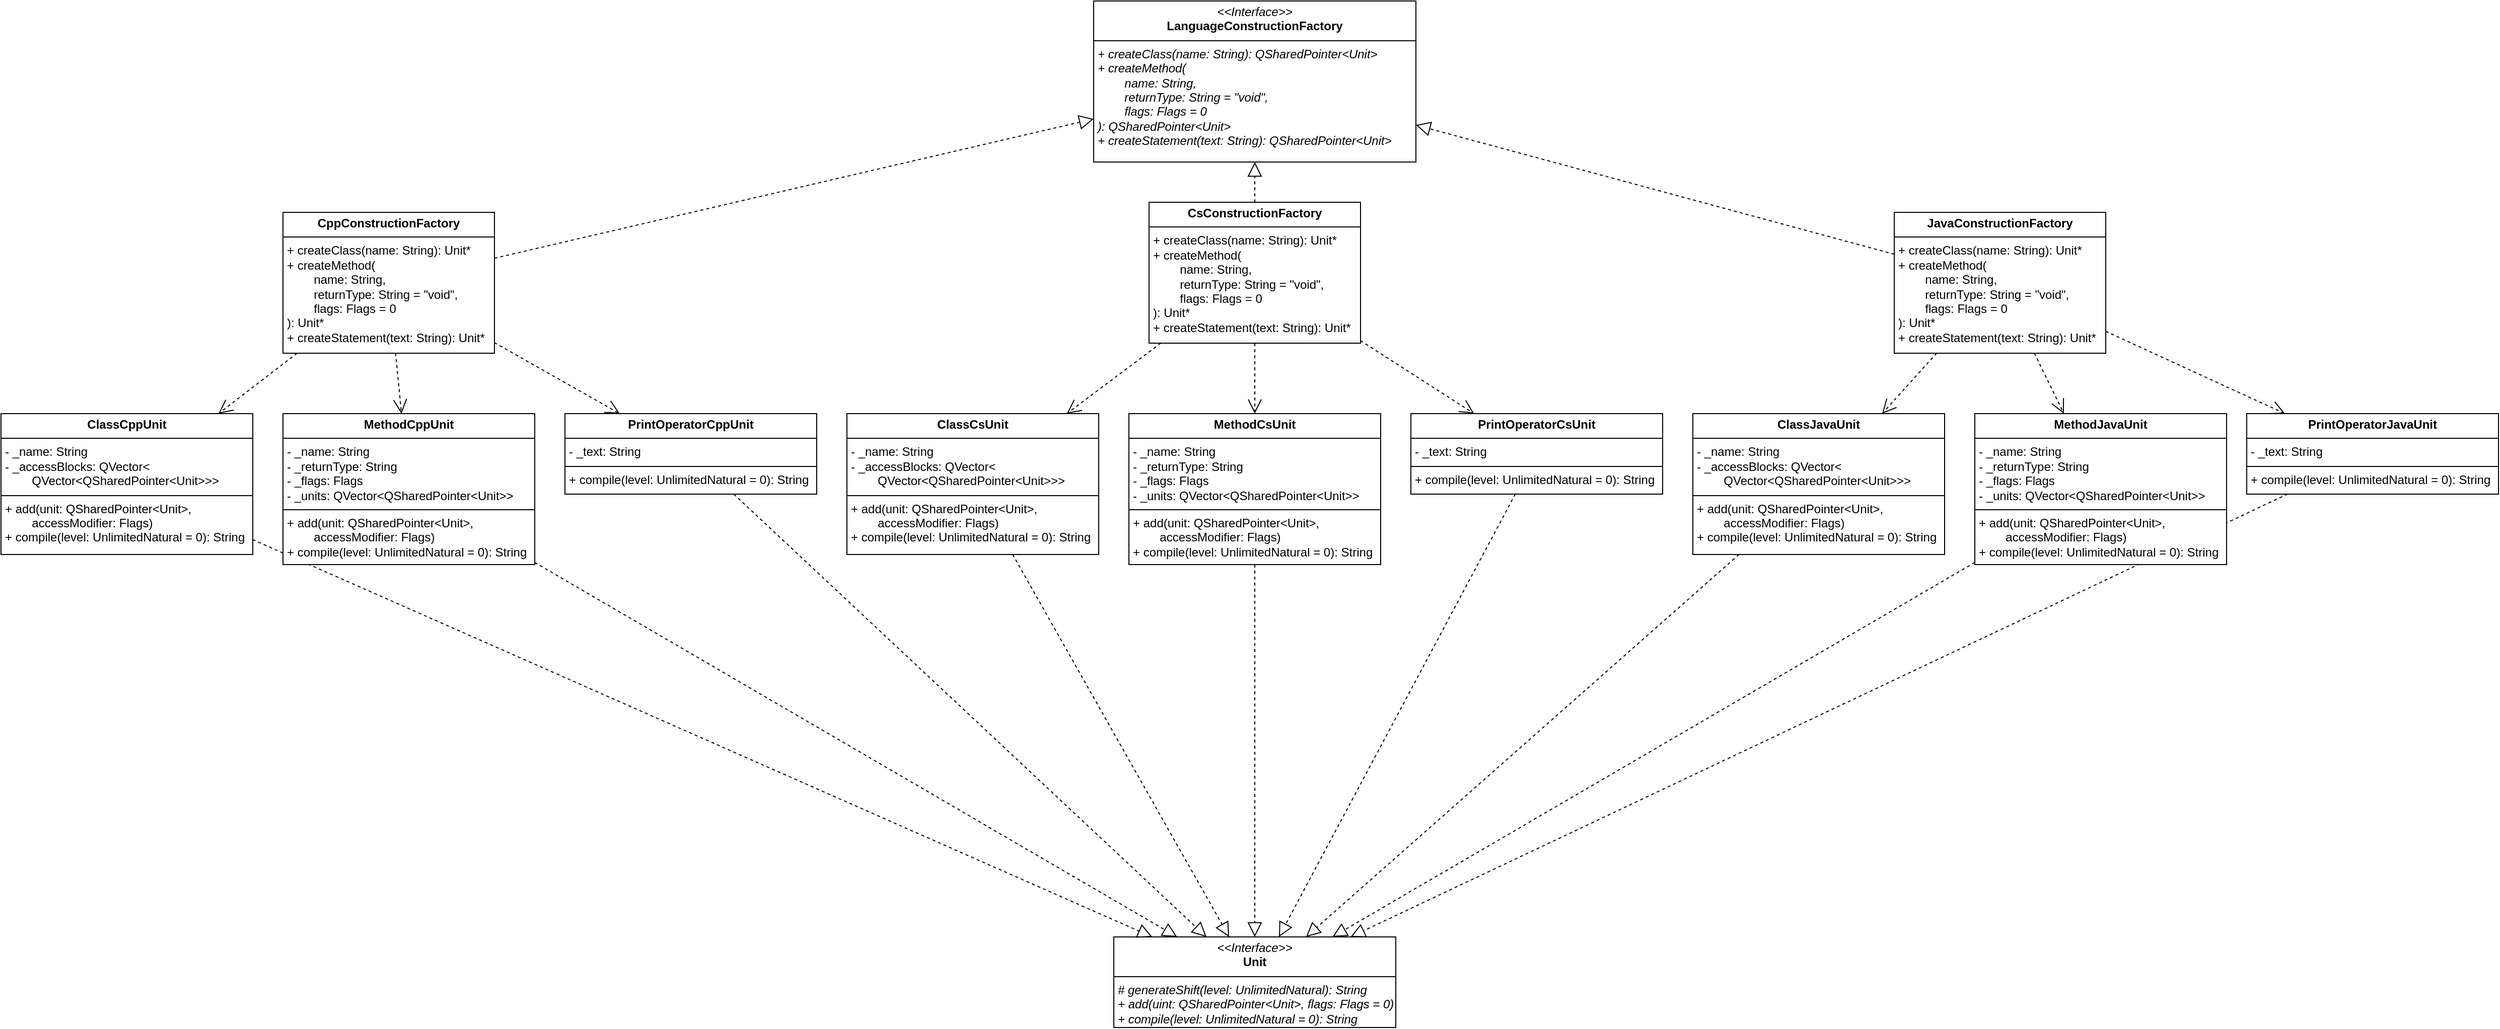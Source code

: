 <mxfile version="24.3.1" type="device">
  <diagram name="Страница — 1" id="5VcypZLlQ6uvXb26B1Fe">
    <mxGraphModel dx="2623" dy="1603" grid="1" gridSize="10" guides="1" tooltips="1" connect="1" arrows="1" fold="1" page="1" pageScale="1" pageWidth="1169" pageHeight="827" math="0" shadow="0">
      <root>
        <mxCell id="0" />
        <mxCell id="1" parent="0" />
        <mxCell id="xBIu8SL80qLhHsHWxJs5-32" value="" style="endArrow=block;dashed=1;endFill=0;endSize=12;html=1;rounded=0;fontSize=12;curved=1;" parent="1" source="xBIu8SL80qLhHsHWxJs5-30" target="xBIu8SL80qLhHsHWxJs5-8" edge="1">
          <mxGeometry width="160" relative="1" as="geometry">
            <mxPoint x="850" y="630" as="sourcePoint" />
            <mxPoint x="1010" y="630" as="targetPoint" />
          </mxGeometry>
        </mxCell>
        <mxCell id="xBIu8SL80qLhHsHWxJs5-52" value="" style="endArrow=block;dashed=1;endFill=0;endSize=12;html=1;rounded=0;fontSize=12;curved=1;" parent="1" source="xBIu8SL80qLhHsHWxJs5-42" target="xBIu8SL80qLhHsHWxJs5-8" edge="1">
          <mxGeometry width="160" relative="1" as="geometry">
            <mxPoint x="1740" y="578" as="sourcePoint" />
            <mxPoint x="1422" y="700" as="targetPoint" />
          </mxGeometry>
        </mxCell>
        <mxCell id="xBIu8SL80qLhHsHWxJs5-51" value="" style="endArrow=block;dashed=1;endFill=0;endSize=12;html=1;rounded=0;fontSize=12;curved=1;" parent="1" source="xBIu8SL80qLhHsHWxJs5-41" target="xBIu8SL80qLhHsHWxJs5-8" edge="1">
          <mxGeometry width="160" relative="1" as="geometry">
            <mxPoint x="1730" y="568" as="sourcePoint" />
            <mxPoint x="1412" y="690" as="targetPoint" />
          </mxGeometry>
        </mxCell>
        <mxCell id="xBIu8SL80qLhHsHWxJs5-8" value="&lt;p style=&quot;margin:0px;margin-top:4px;text-align:center;&quot;&gt;&lt;i&gt;&amp;lt;&amp;lt;Interface&amp;gt;&amp;gt;&lt;/i&gt;&lt;br&gt;&lt;b&gt;Unit&lt;/b&gt;&lt;/p&gt;&lt;hr size=&quot;1&quot; style=&quot;border-style:solid;&quot;&gt;&lt;p style=&quot;margin:0px;margin-left:4px;&quot;&gt;&lt;i&gt;# generateShift(level: UnlimitedNatural): String&lt;br&gt;+ add(uint: QSharedPointer&amp;lt;Unit&amp;gt;, flags: Flags = 0)&lt;/i&gt;&lt;/p&gt;&lt;p style=&quot;margin:0px;margin-left:4px;&quot;&gt;&lt;i&gt;+&amp;nbsp;compile(&lt;span style=&quot;background-color: initial;&quot;&gt;level: UnlimitedNatural = 0&lt;/span&gt;&lt;span style=&quot;background-color: initial;&quot;&gt;): String&lt;/span&gt;&lt;/i&gt;&lt;/p&gt;" style="verticalAlign=top;align=left;overflow=fill;html=1;whiteSpace=wrap;" parent="1" vertex="1">
          <mxGeometry x="1145" y="960" width="280" height="90" as="geometry" />
        </mxCell>
        <mxCell id="xBIu8SL80qLhHsHWxJs5-9" value="&lt;p style=&quot;margin:0px;margin-top:4px;text-align:center;&quot;&gt;&lt;i&gt;&amp;lt;&amp;lt;Interface&amp;gt;&amp;gt;&lt;/i&gt;&lt;br&gt;&lt;b&gt;LanguageConstructionFactory&lt;/b&gt;&lt;/p&gt;&lt;hr size=&quot;1&quot; style=&quot;border-style:solid;&quot;&gt;&lt;p style=&quot;margin:0px;margin-left:4px;&quot;&gt;&lt;i&gt;+ createClass(name: String): QSharedPointer&amp;lt;Unit&amp;gt;&lt;br&gt;+ createMethod(&lt;/i&gt;&lt;/p&gt;&lt;p style=&quot;margin:0px;margin-left:4px;&quot;&gt;&lt;i&gt;&lt;span style=&quot;white-space: pre;&quot;&gt;&#x9;&lt;/span&gt;name: String,&lt;/i&gt;&lt;/p&gt;&lt;p style=&quot;margin:0px;margin-left:4px;&quot;&gt;&lt;i&gt;&lt;span style=&quot;white-space: pre;&quot;&gt;&#x9;&lt;/span&gt;returnType: String = &quot;void&quot;,&lt;/i&gt;&lt;/p&gt;&lt;p style=&quot;margin:0px;margin-left:4px;&quot;&gt;&lt;i&gt;&lt;span style=&quot;white-space: pre;&quot;&gt;&#x9;&lt;/span&gt;flags: Flags = 0&lt;/i&gt;&lt;/p&gt;&lt;p style=&quot;margin:0px;margin-left:4px;&quot;&gt;&lt;i&gt;):&amp;nbsp;&lt;span style=&quot;background-color: initial;&quot;&gt;QSharedPointer&amp;lt;Unit&amp;gt;&lt;/span&gt;&lt;/i&gt;&lt;/p&gt;&lt;p style=&quot;margin:0px;margin-left:4px;&quot;&gt;&lt;i&gt;&lt;span style=&quot;background-color: initial;&quot;&gt;+&amp;nbsp;&lt;/span&gt;&lt;span style=&quot;background-color: initial;&quot;&gt;createStatement(text: String):&amp;nbsp;&lt;/span&gt;&lt;span style=&quot;background-color: initial;&quot;&gt;QSharedPointer&amp;lt;Unit&amp;gt;&lt;/span&gt;&lt;/i&gt;&lt;/p&gt;" style="verticalAlign=top;align=left;overflow=fill;html=1;whiteSpace=wrap;" parent="1" vertex="1">
          <mxGeometry x="1125" y="30" width="320" height="160" as="geometry" />
        </mxCell>
        <mxCell id="xBIu8SL80qLhHsHWxJs5-10" value="&lt;p style=&quot;margin:0px;margin-top:4px;text-align:center;&quot;&gt;&lt;b&gt;CppConstructionFactory&lt;/b&gt;&lt;/p&gt;&lt;hr size=&quot;1&quot; style=&quot;border-style:solid;&quot;&gt;&lt;p style=&quot;margin: 0px 0px 0px 4px;&quot;&gt;+ createClass(name: String): Unit*&lt;br&gt;+ createMethod(&lt;/p&gt;&lt;p style=&quot;margin: 0px 0px 0px 4px;&quot;&gt;&lt;span style=&quot;white-space: pre;&quot;&gt;&#x9;&lt;/span&gt;name: String,&lt;/p&gt;&lt;p style=&quot;margin: 0px 0px 0px 4px;&quot;&gt;&lt;span style=&quot;white-space: pre;&quot;&gt;&#x9;&lt;/span&gt;returnType: String = &quot;void&quot;,&lt;/p&gt;&lt;p style=&quot;margin: 0px 0px 0px 4px;&quot;&gt;&lt;span style=&quot;white-space: pre;&quot;&gt;&#x9;&lt;/span&gt;flags: Flags = 0&lt;/p&gt;&lt;p style=&quot;margin: 0px 0px 0px 4px;&quot;&gt;): Unit*&lt;/p&gt;&lt;p style=&quot;margin: 0px 0px 0px 4px;&quot;&gt;&lt;span style=&quot;background-color: initial;&quot;&gt;+&amp;nbsp;&lt;/span&gt;&lt;span style=&quot;background-color: initial;&quot;&gt;createStatement(text: String):&amp;nbsp;&lt;/span&gt;&lt;span style=&quot;background-color: initial;&quot;&gt;Unit*&lt;/span&gt;&lt;/p&gt;" style="verticalAlign=top;align=left;overflow=fill;html=1;whiteSpace=wrap;" parent="1" vertex="1">
          <mxGeometry x="320" y="240" width="210" height="140" as="geometry" />
        </mxCell>
        <mxCell id="xBIu8SL80qLhHsHWxJs5-11" value="" style="endArrow=block;dashed=1;endFill=0;endSize=12;html=1;rounded=0;fontSize=12;curved=1;" parent="1" source="xBIu8SL80qLhHsHWxJs5-10" target="xBIu8SL80qLhHsHWxJs5-9" edge="1">
          <mxGeometry width="160" relative="1" as="geometry">
            <mxPoint x="410" y="290" as="sourcePoint" />
            <mxPoint x="570" y="290" as="targetPoint" />
          </mxGeometry>
        </mxCell>
        <mxCell id="xBIu8SL80qLhHsHWxJs5-12" value="&lt;p style=&quot;margin:0px;margin-top:4px;text-align:center;&quot;&gt;&lt;b&gt;CsConstructionFactory&lt;/b&gt;&lt;/p&gt;&lt;hr size=&quot;1&quot; style=&quot;border-style:solid;&quot;&gt;&lt;p style=&quot;margin: 0px 0px 0px 4px;&quot;&gt;+ createClass(name: String): Unit*&lt;br&gt;+ createMethod(&lt;/p&gt;&lt;p style=&quot;margin: 0px 0px 0px 4px;&quot;&gt;&lt;span style=&quot;white-space: pre;&quot;&gt;&#x9;&lt;/span&gt;name: String,&lt;/p&gt;&lt;p style=&quot;margin: 0px 0px 0px 4px;&quot;&gt;&lt;span style=&quot;white-space: pre;&quot;&gt;&#x9;&lt;/span&gt;returnType: String = &quot;void&quot;,&lt;/p&gt;&lt;p style=&quot;margin: 0px 0px 0px 4px;&quot;&gt;&lt;span style=&quot;white-space: pre;&quot;&gt;&#x9;&lt;/span&gt;flags: Flags = 0&lt;/p&gt;&lt;p style=&quot;margin: 0px 0px 0px 4px;&quot;&gt;): Unit*&lt;/p&gt;&lt;p style=&quot;margin: 0px 0px 0px 4px;&quot;&gt;&lt;span style=&quot;background-color: initial;&quot;&gt;+&amp;nbsp;&lt;/span&gt;&lt;span style=&quot;background-color: initial;&quot;&gt;createStatement(text: String):&amp;nbsp;&lt;/span&gt;&lt;span style=&quot;background-color: initial;&quot;&gt;Unit*&lt;/span&gt;&lt;/p&gt;" style="verticalAlign=top;align=left;overflow=fill;html=1;whiteSpace=wrap;" parent="1" vertex="1">
          <mxGeometry x="1180" y="230" width="210" height="140" as="geometry" />
        </mxCell>
        <mxCell id="xBIu8SL80qLhHsHWxJs5-13" value="" style="endArrow=block;dashed=1;endFill=0;endSize=12;html=1;rounded=0;fontSize=12;curved=1;" parent="1" source="xBIu8SL80qLhHsHWxJs5-12" target="xBIu8SL80qLhHsHWxJs5-9" edge="1">
          <mxGeometry width="160" relative="1" as="geometry">
            <mxPoint x="410" y="290" as="sourcePoint" />
            <mxPoint x="570" y="290" as="targetPoint" />
          </mxGeometry>
        </mxCell>
        <mxCell id="xBIu8SL80qLhHsHWxJs5-14" value="&lt;p style=&quot;margin:0px;margin-top:4px;text-align:center;&quot;&gt;&lt;b&gt;JavaConstructionFactory&lt;/b&gt;&lt;/p&gt;&lt;hr size=&quot;1&quot; style=&quot;border-style:solid;&quot;&gt;&lt;p style=&quot;margin: 0px 0px 0px 4px;&quot;&gt;+ createClass(name: String): Unit*&lt;br&gt;+ createMethod(&lt;/p&gt;&lt;p style=&quot;margin: 0px 0px 0px 4px;&quot;&gt;&lt;span style=&quot;white-space: pre;&quot;&gt;&#x9;&lt;/span&gt;name: String,&lt;/p&gt;&lt;p style=&quot;margin: 0px 0px 0px 4px;&quot;&gt;&lt;span style=&quot;white-space: pre;&quot;&gt;&#x9;&lt;/span&gt;returnType: String = &quot;void&quot;,&lt;/p&gt;&lt;p style=&quot;margin: 0px 0px 0px 4px;&quot;&gt;&lt;span style=&quot;white-space: pre;&quot;&gt;&#x9;&lt;/span&gt;flags: Flags = 0&lt;/p&gt;&lt;p style=&quot;margin: 0px 0px 0px 4px;&quot;&gt;): Unit*&lt;/p&gt;&lt;p style=&quot;margin: 0px 0px 0px 4px;&quot;&gt;&lt;span style=&quot;background-color: initial;&quot;&gt;+&amp;nbsp;&lt;/span&gt;&lt;span style=&quot;background-color: initial;&quot;&gt;createStatement(text: String):&amp;nbsp;&lt;/span&gt;&lt;span style=&quot;background-color: initial;&quot;&gt;Unit*&lt;/span&gt;&lt;/p&gt;" style="verticalAlign=top;align=left;overflow=fill;html=1;whiteSpace=wrap;" parent="1" vertex="1">
          <mxGeometry x="1920" y="240" width="210" height="140" as="geometry" />
        </mxCell>
        <mxCell id="xBIu8SL80qLhHsHWxJs5-15" value="" style="endArrow=block;dashed=1;endFill=0;endSize=12;html=1;rounded=0;fontSize=12;curved=1;" parent="1" source="xBIu8SL80qLhHsHWxJs5-14" target="xBIu8SL80qLhHsHWxJs5-9" edge="1">
          <mxGeometry width="160" relative="1" as="geometry">
            <mxPoint x="410" y="290" as="sourcePoint" />
            <mxPoint x="570" y="290" as="targetPoint" />
          </mxGeometry>
        </mxCell>
        <mxCell id="xBIu8SL80qLhHsHWxJs5-18" value="&lt;p style=&quot;margin:0px;margin-top:4px;text-align:center;&quot;&gt;&lt;b&gt;ClassCppUnit&lt;/b&gt;&lt;br&gt;&lt;/p&gt;&lt;hr size=&quot;1&quot; style=&quot;border-style:solid;&quot;&gt;&lt;p style=&quot;margin:0px;margin-left:4px;&quot;&gt;- _name: String&lt;/p&gt;&lt;p style=&quot;margin:0px;margin-left:4px;&quot;&gt;-&amp;nbsp;_accessBlocks:&amp;nbsp;QVector&amp;lt;&lt;/p&gt;&lt;p style=&quot;margin:0px;margin-left:4px;&quot;&gt;&lt;span style=&quot;white-space: pre;&quot;&gt;&#x9;&lt;/span&gt;QVector&amp;lt;&lt;span style=&quot;background-color: initial;&quot;&gt;QSharedPointer&amp;lt;Unit&amp;gt;&lt;/span&gt;&lt;span style=&quot;background-color: initial;&quot;&gt;&amp;gt;&lt;/span&gt;&lt;span style=&quot;background-color: initial;&quot;&gt;&amp;gt;&lt;/span&gt;&lt;/p&gt;&lt;hr size=&quot;1&quot; style=&quot;border-style:solid;&quot;&gt;&lt;p style=&quot;margin:0px;margin-left:4px;&quot;&gt;+ add(unit: QSharedPointer&amp;lt;Unit&amp;gt;,&lt;/p&gt;&lt;p style=&quot;margin:0px;margin-left:4px;&quot;&gt;&lt;span style=&quot;white-space: pre;&quot;&gt;&#x9;&lt;/span&gt;accessModifier:&amp;nbsp;&lt;span style=&quot;background-color: initial;&quot;&gt;Flags&lt;/span&gt;&lt;span style=&quot;background-color: initial;&quot;&gt;)&lt;/span&gt;&lt;/p&gt;&lt;p style=&quot;margin:0px;margin-left:4px;&quot;&gt;&lt;span style=&quot;background-color: initial;&quot;&gt;+&amp;nbsp;&lt;/span&gt;&lt;span style=&quot;background-color: initial;&quot;&gt;compile(&lt;/span&gt;&lt;span style=&quot;background-color: initial;&quot;&gt;level: UnlimitedNatural = 0&lt;/span&gt;&lt;span style=&quot;background-color: initial;&quot;&gt;): String&lt;/span&gt;&lt;/p&gt;" style="verticalAlign=top;align=left;overflow=fill;html=1;whiteSpace=wrap;" parent="1" vertex="1">
          <mxGeometry x="40" y="440" width="250" height="140" as="geometry" />
        </mxCell>
        <mxCell id="xBIu8SL80qLhHsHWxJs5-19" value="" style="endArrow=block;dashed=1;endFill=0;endSize=12;html=1;rounded=0;fontSize=12;curved=1;" parent="1" source="xBIu8SL80qLhHsHWxJs5-18" target="xBIu8SL80qLhHsHWxJs5-8" edge="1">
          <mxGeometry width="160" relative="1" as="geometry">
            <mxPoint x="680" y="330" as="sourcePoint" />
            <mxPoint x="840" y="330" as="targetPoint" />
          </mxGeometry>
        </mxCell>
        <mxCell id="xBIu8SL80qLhHsHWxJs5-21" value="&lt;div&gt;&lt;br&gt;&lt;/div&gt;" style="endArrow=open;endSize=12;dashed=1;html=1;rounded=0;fontSize=12;curved=1;" parent="1" source="xBIu8SL80qLhHsHWxJs5-10" target="xBIu8SL80qLhHsHWxJs5-18" edge="1">
          <mxGeometry width="160" relative="1" as="geometry">
            <mxPoint x="470" y="650" as="sourcePoint" />
            <mxPoint x="630" y="650" as="targetPoint" />
          </mxGeometry>
        </mxCell>
        <mxCell id="xBIu8SL80qLhHsHWxJs5-22" value="&lt;p style=&quot;margin:0px;margin-top:4px;text-align:center;&quot;&gt;&lt;b&gt;MethodCppUnit&lt;/b&gt;&lt;br&gt;&lt;/p&gt;&lt;hr size=&quot;1&quot; style=&quot;border-style:solid;&quot;&gt;&lt;p style=&quot;margin:0px;margin-left:4px;&quot;&gt;- _name: String&lt;/p&gt;&lt;p style=&quot;margin:0px;margin-left:4px;&quot;&gt;-&amp;nbsp;_returnType: String&lt;/p&gt;&lt;p style=&quot;margin:0px;margin-left:4px;&quot;&gt;-&amp;nbsp;_flags: Flags&lt;/p&gt;&lt;p style=&quot;margin:0px;margin-left:4px;&quot;&gt;-&amp;nbsp;_units:&amp;nbsp;QVector&amp;lt;QSharedPointer&amp;lt;Unit&amp;gt;&amp;gt;&lt;/p&gt;&lt;hr size=&quot;1&quot; style=&quot;border-style:solid;&quot;&gt;&lt;p style=&quot;margin: 0px 0px 0px 4px;&quot;&gt;+ add(unit: QSharedPointer&amp;lt;Unit&amp;gt;,&lt;/p&gt;&lt;p style=&quot;margin: 0px 0px 0px 4px;&quot;&gt;&lt;span style=&quot;white-space: pre;&quot;&gt;&#x9;&lt;/span&gt;accessModifier:&amp;nbsp;&lt;span style=&quot;background-color: initial;&quot;&gt;Flags&lt;/span&gt;&lt;span style=&quot;background-color: initial;&quot;&gt;)&lt;/span&gt;&lt;/p&gt;&lt;p style=&quot;margin: 0px 0px 0px 4px;&quot;&gt;&lt;span style=&quot;background-color: initial;&quot;&gt;+&amp;nbsp;&lt;/span&gt;&lt;span style=&quot;background-color: initial;&quot;&gt;compile(&lt;/span&gt;&lt;span style=&quot;background-color: initial;&quot;&gt;level: UnlimitedNatural = 0&lt;/span&gt;&lt;span style=&quot;background-color: initial;&quot;&gt;): String&lt;/span&gt;&lt;/p&gt;" style="verticalAlign=top;align=left;overflow=fill;html=1;whiteSpace=wrap;" parent="1" vertex="1">
          <mxGeometry x="320" y="440" width="250" height="150" as="geometry" />
        </mxCell>
        <mxCell id="xBIu8SL80qLhHsHWxJs5-24" value="" style="endArrow=block;dashed=1;endFill=0;endSize=12;html=1;rounded=0;fontSize=12;curved=1;" parent="1" source="xBIu8SL80qLhHsHWxJs5-22" target="xBIu8SL80qLhHsHWxJs5-8" edge="1">
          <mxGeometry width="160" relative="1" as="geometry">
            <mxPoint x="290" y="720" as="sourcePoint" />
            <mxPoint x="450" y="720" as="targetPoint" />
          </mxGeometry>
        </mxCell>
        <mxCell id="xBIu8SL80qLhHsHWxJs5-25" value="" style="endArrow=open;endSize=12;dashed=1;html=1;rounded=0;fontSize=12;curved=1;" parent="1" source="xBIu8SL80qLhHsHWxJs5-10" target="xBIu8SL80qLhHsHWxJs5-22" edge="1">
          <mxGeometry width="160" relative="1" as="geometry">
            <mxPoint x="660" y="770" as="sourcePoint" />
            <mxPoint x="820" y="770" as="targetPoint" />
          </mxGeometry>
        </mxCell>
        <mxCell id="xBIu8SL80qLhHsHWxJs5-26" value="&lt;p style=&quot;margin:0px;margin-top:4px;text-align:center;&quot;&gt;&lt;b&gt;PrintOperatorCppUnit&lt;/b&gt;&lt;br&gt;&lt;/p&gt;&lt;hr size=&quot;1&quot; style=&quot;border-style:solid;&quot;&gt;&lt;p style=&quot;margin:0px;margin-left:4px;&quot;&gt;- _text: String&lt;/p&gt;&lt;hr size=&quot;1&quot; style=&quot;border-style:solid;&quot;&gt;&lt;p style=&quot;margin:0px;margin-left:4px;&quot;&gt;&lt;span style=&quot;background-color: initial;&quot;&gt;+&amp;nbsp;&lt;/span&gt;&lt;span style=&quot;background-color: initial;&quot;&gt;compile(&lt;/span&gt;&lt;span style=&quot;background-color: initial;&quot;&gt;level: UnlimitedNatural = 0&lt;/span&gt;&lt;span style=&quot;background-color: initial;&quot;&gt;): String&lt;/span&gt;&lt;br&gt;&lt;/p&gt;" style="verticalAlign=top;align=left;overflow=fill;html=1;whiteSpace=wrap;" parent="1" vertex="1">
          <mxGeometry x="600" y="440" width="250" height="80" as="geometry" />
        </mxCell>
        <mxCell id="xBIu8SL80qLhHsHWxJs5-27" value="" style="endArrow=block;dashed=1;endFill=0;endSize=12;html=1;rounded=0;fontSize=12;curved=1;" parent="1" source="xBIu8SL80qLhHsHWxJs5-26" target="xBIu8SL80qLhHsHWxJs5-8" edge="1">
          <mxGeometry width="160" relative="1" as="geometry">
            <mxPoint x="600" y="680" as="sourcePoint" />
            <mxPoint x="760" y="680" as="targetPoint" />
          </mxGeometry>
        </mxCell>
        <mxCell id="xBIu8SL80qLhHsHWxJs5-28" value="" style="endArrow=open;endSize=12;dashed=1;html=1;rounded=0;fontSize=12;curved=1;" parent="1" source="xBIu8SL80qLhHsHWxJs5-10" target="xBIu8SL80qLhHsHWxJs5-26" edge="1">
          <mxGeometry width="160" relative="1" as="geometry">
            <mxPoint x="770" y="860" as="sourcePoint" />
            <mxPoint x="930" y="860" as="targetPoint" />
          </mxGeometry>
        </mxCell>
        <mxCell id="xBIu8SL80qLhHsHWxJs5-30" value="&lt;p style=&quot;margin:0px;margin-top:4px;text-align:center;&quot;&gt;&lt;b&gt;ClassCsUnit&lt;/b&gt;&lt;br&gt;&lt;/p&gt;&lt;hr size=&quot;1&quot; style=&quot;border-style:solid;&quot;&gt;&lt;p style=&quot;margin: 0px 0px 0px 4px;&quot;&gt;- _name: String&lt;/p&gt;&lt;p style=&quot;margin: 0px 0px 0px 4px;&quot;&gt;-&amp;nbsp;_accessBlocks:&amp;nbsp;QVector&amp;lt;&lt;/p&gt;&lt;p style=&quot;margin: 0px 0px 0px 4px;&quot;&gt;&lt;span style=&quot;white-space: pre;&quot;&gt;&#x9;&lt;/span&gt;QVector&amp;lt;&lt;span style=&quot;background-color: initial;&quot;&gt;QSharedPointer&amp;lt;Unit&amp;gt;&lt;/span&gt;&lt;span style=&quot;background-color: initial;&quot;&gt;&amp;gt;&lt;/span&gt;&lt;span style=&quot;background-color: initial;&quot;&gt;&amp;gt;&lt;/span&gt;&lt;/p&gt;&lt;hr style=&quot;border-style: solid;&quot; size=&quot;1&quot;&gt;&lt;p style=&quot;margin: 0px 0px 0px 4px;&quot;&gt;+ add(unit: QSharedPointer&amp;lt;Unit&amp;gt;,&lt;/p&gt;&lt;p style=&quot;margin: 0px 0px 0px 4px;&quot;&gt;&lt;span style=&quot;white-space: pre;&quot;&gt;&#x9;&lt;/span&gt;accessModifier:&amp;nbsp;&lt;span style=&quot;background-color: initial;&quot;&gt;Flags&lt;/span&gt;&lt;span style=&quot;background-color: initial;&quot;&gt;)&lt;/span&gt;&lt;/p&gt;&lt;p style=&quot;margin: 0px 0px 0px 4px;&quot;&gt;&lt;span style=&quot;background-color: initial;&quot;&gt;+&amp;nbsp;&lt;/span&gt;&lt;span style=&quot;background-color: initial;&quot;&gt;compile(&lt;/span&gt;&lt;span style=&quot;background-color: initial;&quot;&gt;level: UnlimitedNatural = 0&lt;/span&gt;&lt;span style=&quot;background-color: initial;&quot;&gt;): String&lt;/span&gt;&lt;/p&gt;" style="verticalAlign=top;align=left;overflow=fill;html=1;whiteSpace=wrap;" parent="1" vertex="1">
          <mxGeometry x="880" y="440" width="250" height="140" as="geometry" />
        </mxCell>
        <mxCell id="xBIu8SL80qLhHsHWxJs5-33" value="&lt;p style=&quot;margin:0px;margin-top:4px;text-align:center;&quot;&gt;&lt;b&gt;MethodCsUnit&lt;/b&gt;&lt;br&gt;&lt;/p&gt;&lt;hr size=&quot;1&quot; style=&quot;border-style:solid;&quot;&gt;&lt;p style=&quot;margin:0px;margin-left:4px;&quot;&gt;- _name: String&lt;/p&gt;&lt;p style=&quot;margin:0px;margin-left:4px;&quot;&gt;-&amp;nbsp;_returnType: String&lt;/p&gt;&lt;p style=&quot;margin:0px;margin-left:4px;&quot;&gt;-&amp;nbsp;_flags: Flags&lt;/p&gt;&lt;p style=&quot;margin:0px;margin-left:4px;&quot;&gt;-&amp;nbsp;_units:&amp;nbsp;QVector&amp;lt;QSharedPointer&amp;lt;Unit&amp;gt;&amp;gt;&lt;/p&gt;&lt;hr size=&quot;1&quot; style=&quot;border-style:solid;&quot;&gt;&lt;p style=&quot;margin: 0px 0px 0px 4px;&quot;&gt;+ add(unit: QSharedPointer&amp;lt;Unit&amp;gt;,&lt;/p&gt;&lt;p style=&quot;margin: 0px 0px 0px 4px;&quot;&gt;&lt;span style=&quot;white-space: pre;&quot;&gt;&#x9;&lt;/span&gt;accessModifier:&amp;nbsp;&lt;span style=&quot;background-color: initial;&quot;&gt;Flags&lt;/span&gt;&lt;span style=&quot;background-color: initial;&quot;&gt;)&lt;/span&gt;&lt;/p&gt;&lt;p style=&quot;margin: 0px 0px 0px 4px;&quot;&gt;&lt;span style=&quot;background-color: initial;&quot;&gt;+&amp;nbsp;&lt;/span&gt;&lt;span style=&quot;background-color: initial;&quot;&gt;compile(&lt;/span&gt;&lt;span style=&quot;background-color: initial;&quot;&gt;level: UnlimitedNatural = 0&lt;/span&gt;&lt;span style=&quot;background-color: initial;&quot;&gt;): String&lt;/span&gt;&lt;/p&gt;" style="verticalAlign=top;align=left;overflow=fill;html=1;whiteSpace=wrap;" parent="1" vertex="1">
          <mxGeometry x="1160" y="440" width="250" height="150" as="geometry" />
        </mxCell>
        <mxCell id="xBIu8SL80qLhHsHWxJs5-34" value="&lt;p style=&quot;margin:0px;margin-top:4px;text-align:center;&quot;&gt;&lt;b&gt;PrintOperatorCsUnit&lt;/b&gt;&lt;br&gt;&lt;/p&gt;&lt;hr size=&quot;1&quot; style=&quot;border-style:solid;&quot;&gt;&lt;p style=&quot;margin:0px;margin-left:4px;&quot;&gt;- _text: String&lt;/p&gt;&lt;hr size=&quot;1&quot; style=&quot;border-style:solid;&quot;&gt;&lt;p style=&quot;margin:0px;margin-left:4px;&quot;&gt;&lt;span style=&quot;background-color: initial;&quot;&gt;+&amp;nbsp;&lt;/span&gt;&lt;span style=&quot;background-color: initial;&quot;&gt;compile(&lt;/span&gt;&lt;span style=&quot;background-color: initial;&quot;&gt;level: UnlimitedNatural = 0&lt;/span&gt;&lt;span style=&quot;background-color: initial;&quot;&gt;): String&lt;/span&gt;&lt;br&gt;&lt;/p&gt;" style="verticalAlign=top;align=left;overflow=fill;html=1;whiteSpace=wrap;" parent="1" vertex="1">
          <mxGeometry x="1440" y="440" width="250" height="80" as="geometry" />
        </mxCell>
        <mxCell id="xBIu8SL80qLhHsHWxJs5-36" value="" style="endArrow=block;dashed=1;endFill=0;endSize=12;html=1;rounded=0;fontSize=12;curved=1;" parent="1" source="xBIu8SL80qLhHsHWxJs5-33" target="xBIu8SL80qLhHsHWxJs5-8" edge="1">
          <mxGeometry width="160" relative="1" as="geometry">
            <mxPoint x="1169" y="670" as="sourcePoint" />
            <mxPoint x="1329" y="670" as="targetPoint" />
          </mxGeometry>
        </mxCell>
        <mxCell id="xBIu8SL80qLhHsHWxJs5-37" value="" style="endArrow=open;endSize=12;dashed=1;html=1;rounded=0;fontSize=12;curved=1;" parent="1" source="xBIu8SL80qLhHsHWxJs5-12" target="xBIu8SL80qLhHsHWxJs5-33" edge="1">
          <mxGeometry width="160" relative="1" as="geometry">
            <mxPoint x="1350" y="710" as="sourcePoint" />
            <mxPoint x="1510" y="710" as="targetPoint" />
          </mxGeometry>
        </mxCell>
        <mxCell id="xBIu8SL80qLhHsHWxJs5-38" value="" style="endArrow=open;endSize=12;dashed=1;html=1;rounded=0;fontSize=12;curved=1;" parent="1" source="xBIu8SL80qLhHsHWxJs5-12" target="xBIu8SL80qLhHsHWxJs5-30" edge="1">
          <mxGeometry width="160" relative="1" as="geometry">
            <mxPoint x="1213" y="390" as="sourcePoint" />
            <mxPoint x="1249" y="450" as="targetPoint" />
          </mxGeometry>
        </mxCell>
        <mxCell id="xBIu8SL80qLhHsHWxJs5-39" value="" style="endArrow=open;endSize=12;dashed=1;html=1;rounded=0;fontSize=12;curved=1;" parent="1" source="xBIu8SL80qLhHsHWxJs5-12" target="xBIu8SL80qLhHsHWxJs5-34" edge="1">
          <mxGeometry width="160" relative="1" as="geometry">
            <mxPoint x="1213" y="390" as="sourcePoint" />
            <mxPoint x="1249" y="450" as="targetPoint" />
          </mxGeometry>
        </mxCell>
        <mxCell id="xBIu8SL80qLhHsHWxJs5-40" value="&lt;p style=&quot;margin:0px;margin-top:4px;text-align:center;&quot;&gt;&lt;b&gt;ClassJavaUnit&lt;/b&gt;&lt;br&gt;&lt;/p&gt;&lt;hr size=&quot;1&quot; style=&quot;border-style:solid;&quot;&gt;&lt;p style=&quot;margin: 0px 0px 0px 4px;&quot;&gt;- _name: String&lt;/p&gt;&lt;p style=&quot;margin: 0px 0px 0px 4px;&quot;&gt;-&amp;nbsp;_accessBlocks:&amp;nbsp;QVector&amp;lt;&lt;/p&gt;&lt;p style=&quot;margin: 0px 0px 0px 4px;&quot;&gt;&lt;span style=&quot;white-space: pre;&quot;&gt;&#x9;&lt;/span&gt;QVector&amp;lt;&lt;span style=&quot;background-color: initial;&quot;&gt;QSharedPointer&amp;lt;Unit&amp;gt;&lt;/span&gt;&lt;span style=&quot;background-color: initial;&quot;&gt;&amp;gt;&lt;/span&gt;&lt;span style=&quot;background-color: initial;&quot;&gt;&amp;gt;&lt;/span&gt;&lt;/p&gt;&lt;hr style=&quot;border-style: solid;&quot; size=&quot;1&quot;&gt;&lt;p style=&quot;margin: 0px 0px 0px 4px;&quot;&gt;+ add(unit: QSharedPointer&amp;lt;Unit&amp;gt;,&lt;/p&gt;&lt;p style=&quot;margin: 0px 0px 0px 4px;&quot;&gt;&lt;span style=&quot;white-space: pre;&quot;&gt;&#x9;&lt;/span&gt;accessModifier:&amp;nbsp;&lt;span style=&quot;background-color: initial;&quot;&gt;Flags&lt;/span&gt;&lt;span style=&quot;background-color: initial;&quot;&gt;)&lt;/span&gt;&lt;/p&gt;&lt;p style=&quot;margin: 0px 0px 0px 4px;&quot;&gt;&lt;span style=&quot;background-color: initial;&quot;&gt;+&amp;nbsp;&lt;/span&gt;&lt;span style=&quot;background-color: initial;&quot;&gt;compile(&lt;/span&gt;&lt;span style=&quot;background-color: initial;&quot;&gt;level: UnlimitedNatural = 0&lt;/span&gt;&lt;span style=&quot;background-color: initial;&quot;&gt;): String&lt;/span&gt;&lt;/p&gt;" style="verticalAlign=top;align=left;overflow=fill;html=1;whiteSpace=wrap;" parent="1" vertex="1">
          <mxGeometry x="1720" y="440" width="250" height="140" as="geometry" />
        </mxCell>
        <mxCell id="xBIu8SL80qLhHsHWxJs5-41" value="&lt;p style=&quot;margin:0px;margin-top:4px;text-align:center;&quot;&gt;&lt;b&gt;MethodJavaUnit&lt;/b&gt;&lt;br&gt;&lt;/p&gt;&lt;hr size=&quot;1&quot; style=&quot;border-style:solid;&quot;&gt;&lt;p style=&quot;margin:0px;margin-left:4px;&quot;&gt;- _name: String&lt;/p&gt;&lt;p style=&quot;margin:0px;margin-left:4px;&quot;&gt;-&amp;nbsp;_returnType: String&lt;/p&gt;&lt;p style=&quot;margin:0px;margin-left:4px;&quot;&gt;-&amp;nbsp;_flags: Flags&lt;/p&gt;&lt;p style=&quot;margin:0px;margin-left:4px;&quot;&gt;-&amp;nbsp;_units:&amp;nbsp;QVector&amp;lt;QSharedPointer&amp;lt;Unit&amp;gt;&amp;gt;&lt;/p&gt;&lt;hr size=&quot;1&quot; style=&quot;border-style:solid;&quot;&gt;&lt;p style=&quot;margin: 0px 0px 0px 4px;&quot;&gt;+ add(unit: QSharedPointer&amp;lt;Unit&amp;gt;,&lt;/p&gt;&lt;p style=&quot;margin: 0px 0px 0px 4px;&quot;&gt;&lt;span style=&quot;white-space: pre;&quot;&gt;&#x9;&lt;/span&gt;accessModifier:&amp;nbsp;&lt;span style=&quot;background-color: initial;&quot;&gt;Flags&lt;/span&gt;&lt;span style=&quot;background-color: initial;&quot;&gt;)&lt;/span&gt;&lt;/p&gt;&lt;p style=&quot;margin: 0px 0px 0px 4px;&quot;&gt;&lt;span style=&quot;background-color: initial;&quot;&gt;+&amp;nbsp;&lt;/span&gt;&lt;span style=&quot;background-color: initial;&quot;&gt;compile(&lt;/span&gt;&lt;span style=&quot;background-color: initial;&quot;&gt;level: UnlimitedNatural = 0&lt;/span&gt;&lt;span style=&quot;background-color: initial;&quot;&gt;): String&lt;/span&gt;&lt;/p&gt;" style="verticalAlign=top;align=left;overflow=fill;html=1;whiteSpace=wrap;" parent="1" vertex="1">
          <mxGeometry x="2000" y="440" width="250" height="150" as="geometry" />
        </mxCell>
        <mxCell id="xBIu8SL80qLhHsHWxJs5-42" value="&lt;p style=&quot;margin:0px;margin-top:4px;text-align:center;&quot;&gt;&lt;b&gt;PrintOperatorJavaUnit&lt;/b&gt;&lt;br&gt;&lt;/p&gt;&lt;hr size=&quot;1&quot; style=&quot;border-style:solid;&quot;&gt;&lt;p style=&quot;margin:0px;margin-left:4px;&quot;&gt;- _text: String&lt;/p&gt;&lt;hr size=&quot;1&quot; style=&quot;border-style:solid;&quot;&gt;&lt;p style=&quot;margin:0px;margin-left:4px;&quot;&gt;&lt;span style=&quot;background-color: initial;&quot;&gt;+&amp;nbsp;&lt;/span&gt;&lt;span style=&quot;background-color: initial;&quot;&gt;compile(&lt;/span&gt;&lt;span style=&quot;background-color: initial;&quot;&gt;level: UnlimitedNatural = 0&lt;/span&gt;&lt;span style=&quot;background-color: initial;&quot;&gt;): String&lt;/span&gt;&lt;br&gt;&lt;/p&gt;" style="verticalAlign=top;align=left;overflow=fill;html=1;whiteSpace=wrap;" parent="1" vertex="1">
          <mxGeometry x="2270" y="440" width="250" height="80" as="geometry" />
        </mxCell>
        <mxCell id="xBIu8SL80qLhHsHWxJs5-43" value="" style="endArrow=open;endSize=12;dashed=1;html=1;rounded=0;fontSize=12;curved=1;" parent="1" source="xBIu8SL80qLhHsHWxJs5-14" target="xBIu8SL80qLhHsHWxJs5-40" edge="1">
          <mxGeometry width="160" relative="1" as="geometry">
            <mxPoint x="1720" y="320" as="sourcePoint" />
            <mxPoint x="1841" y="395" as="targetPoint" />
          </mxGeometry>
        </mxCell>
        <mxCell id="xBIu8SL80qLhHsHWxJs5-44" value="" style="endArrow=open;endSize=12;dashed=1;html=1;rounded=0;fontSize=12;curved=1;" parent="1" source="xBIu8SL80qLhHsHWxJs5-14" target="xBIu8SL80qLhHsHWxJs5-41" edge="1">
          <mxGeometry width="160" relative="1" as="geometry">
            <mxPoint x="1810" y="300" as="sourcePoint" />
            <mxPoint x="1889" y="420" as="targetPoint" />
          </mxGeometry>
        </mxCell>
        <mxCell id="xBIu8SL80qLhHsHWxJs5-45" value="" style="endArrow=open;endSize=12;dashed=1;html=1;rounded=0;fontSize=12;curved=1;" parent="1" source="xBIu8SL80qLhHsHWxJs5-14" target="xBIu8SL80qLhHsHWxJs5-42" edge="1">
          <mxGeometry width="160" relative="1" as="geometry">
            <mxPoint x="1740" y="340" as="sourcePoint" />
            <mxPoint x="1819" y="460" as="targetPoint" />
          </mxGeometry>
        </mxCell>
        <mxCell id="xBIu8SL80qLhHsHWxJs5-46" value="" style="endArrow=block;dashed=1;endFill=0;endSize=12;html=1;rounded=0;fontSize=12;curved=1;" parent="1" source="xBIu8SL80qLhHsHWxJs5-40" target="xBIu8SL80qLhHsHWxJs5-8" edge="1">
          <mxGeometry width="160" relative="1" as="geometry">
            <mxPoint x="1600" y="640" as="sourcePoint" />
            <mxPoint x="1600" y="730" as="targetPoint" />
          </mxGeometry>
        </mxCell>
        <mxCell id="xBIu8SL80qLhHsHWxJs5-47" value="" style="endArrow=block;dashed=1;endFill=0;endSize=12;html=1;rounded=0;fontSize=12;curved=1;" parent="1" source="xBIu8SL80qLhHsHWxJs5-34" target="xBIu8SL80qLhHsHWxJs5-8" edge="1">
          <mxGeometry width="160" relative="1" as="geometry">
            <mxPoint x="1305" y="610" as="sourcePoint" />
            <mxPoint x="1305" y="700" as="targetPoint" />
          </mxGeometry>
        </mxCell>
      </root>
    </mxGraphModel>
  </diagram>
</mxfile>
